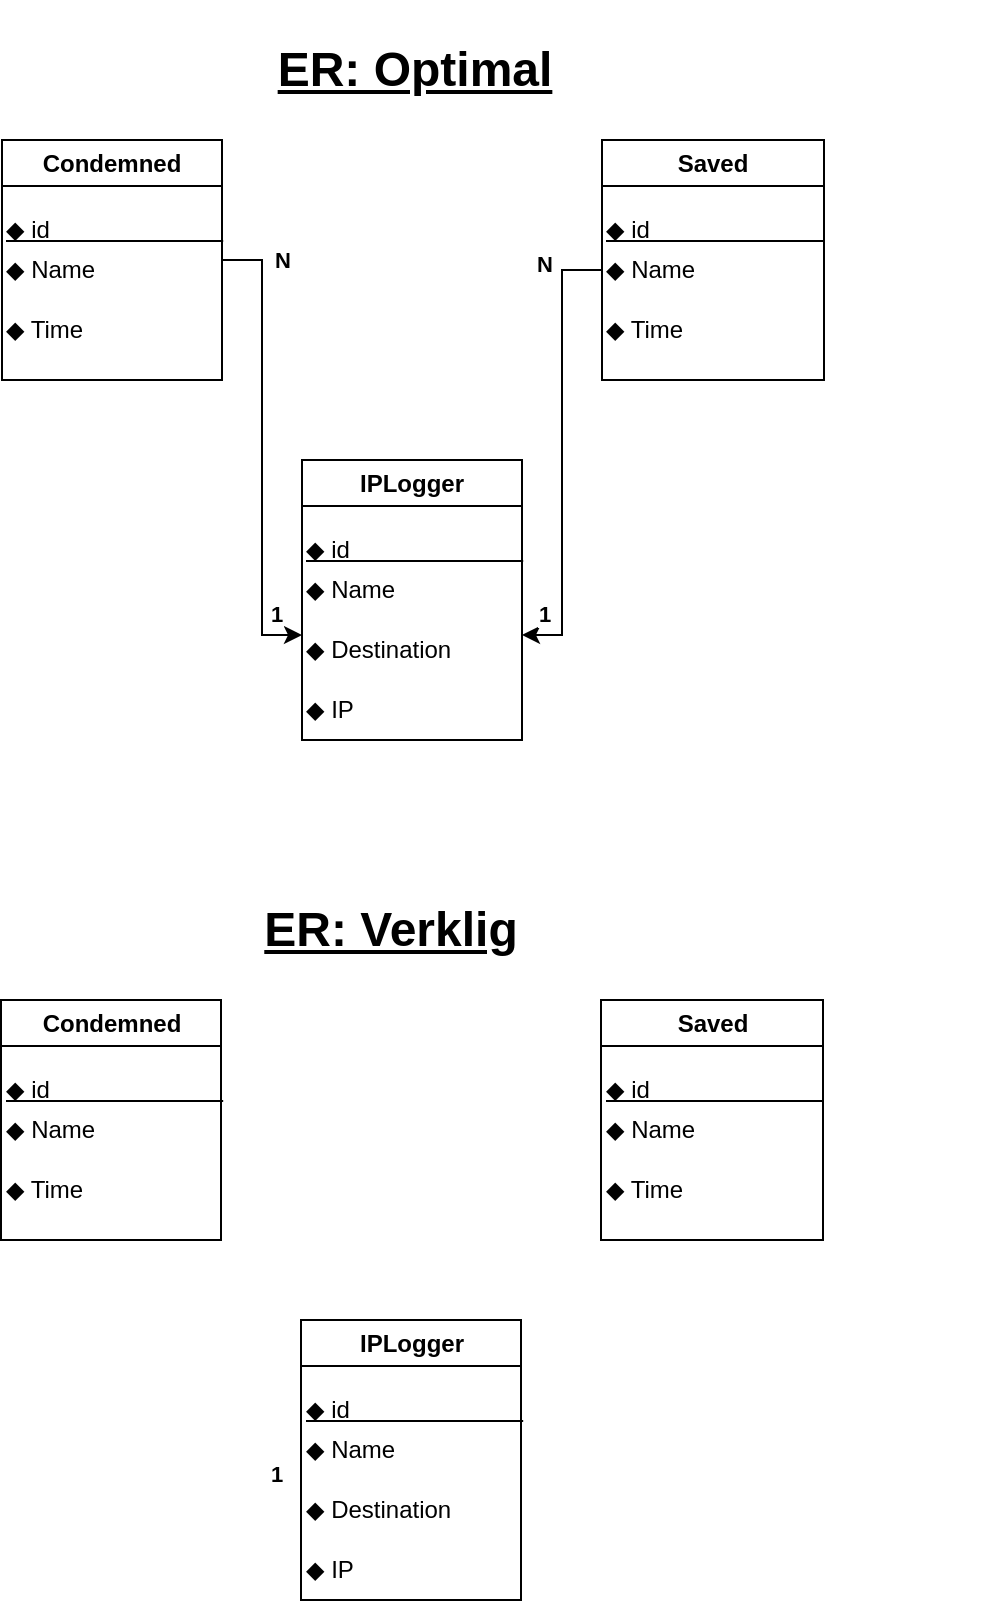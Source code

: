<mxfile version="24.4.6" type="device">
  <diagram name="Sida-1" id="PMAp4x00mKTCaSMPzt4k">
    <mxGraphModel dx="1648" dy="866" grid="1" gridSize="10" guides="1" tooltips="1" connect="1" arrows="1" fold="1" page="1" pageScale="1" pageWidth="827" pageHeight="1169" background="#FFFFFF" math="0" shadow="0">
      <root>
        <mxCell id="0" />
        <mxCell id="1" parent="0" />
        <mxCell id="Nx-WTrkzFlIJL_QPD2IQ-19" style="edgeStyle=orthogonalEdgeStyle;rounded=0;orthogonalLoop=1;jettySize=auto;html=1;entryX=0;entryY=0.25;entryDx=0;entryDy=0;" edge="1" parent="1" source="Nx-WTrkzFlIJL_QPD2IQ-1" target="Nx-WTrkzFlIJL_QPD2IQ-13">
          <mxGeometry relative="1" as="geometry" />
        </mxCell>
        <mxCell id="Nx-WTrkzFlIJL_QPD2IQ-22" value="&lt;b&gt;N&lt;/b&gt;" style="edgeLabel;html=1;align=center;verticalAlign=middle;resizable=0;points=[];" vertex="1" connectable="0" parent="Nx-WTrkzFlIJL_QPD2IQ-19">
          <mxGeometry x="-0.631" y="3" relative="1" as="geometry">
            <mxPoint x="7" y="-22" as="offset" />
          </mxGeometry>
        </mxCell>
        <mxCell id="Nx-WTrkzFlIJL_QPD2IQ-1" value="Condemned" style="swimlane;whiteSpace=wrap;html=1;" vertex="1" parent="1">
          <mxGeometry x="208" y="110" width="110" height="120" as="geometry" />
        </mxCell>
        <mxCell id="Nx-WTrkzFlIJL_QPD2IQ-2" value="&lt;u&gt;◆ id&amp;nbsp; &amp;nbsp; &amp;nbsp; &amp;nbsp; &amp;nbsp; &amp;nbsp; &amp;nbsp; &amp;nbsp; &amp;nbsp; &amp;nbsp; &amp;nbsp; &amp;nbsp; &amp;nbsp;&amp;nbsp;&lt;span style=&quot;white-space: pre;&quot;&gt;&#x9;&lt;/span&gt;&lt;span style=&quot;white-space: pre;&quot;&gt;&#x9;&lt;/span&gt;&lt;span style=&quot;white-space: pre;&quot;&gt;&#x9;&lt;/span&gt;&lt;/u&gt;" style="text;html=1;align=left;verticalAlign=middle;whiteSpace=wrap;rounded=0;" vertex="1" parent="Nx-WTrkzFlIJL_QPD2IQ-1">
          <mxGeometry y="30" width="200" height="30" as="geometry" />
        </mxCell>
        <mxCell id="Nx-WTrkzFlIJL_QPD2IQ-3" value="◆ Name" style="text;html=1;align=left;verticalAlign=middle;whiteSpace=wrap;rounded=0;" vertex="1" parent="Nx-WTrkzFlIJL_QPD2IQ-1">
          <mxGeometry y="50" width="110" height="30" as="geometry" />
        </mxCell>
        <mxCell id="Nx-WTrkzFlIJL_QPD2IQ-5" value="◆ Time" style="text;html=1;align=left;verticalAlign=middle;whiteSpace=wrap;rounded=0;" vertex="1" parent="Nx-WTrkzFlIJL_QPD2IQ-1">
          <mxGeometry y="80" width="110" height="30" as="geometry" />
        </mxCell>
        <mxCell id="Nx-WTrkzFlIJL_QPD2IQ-6" value="Saved" style="swimlane;whiteSpace=wrap;html=1;" vertex="1" parent="1">
          <mxGeometry x="508" y="110" width="111" height="120" as="geometry" />
        </mxCell>
        <mxCell id="Nx-WTrkzFlIJL_QPD2IQ-7" value="&lt;u&gt;◆ id&amp;nbsp; &amp;nbsp; &amp;nbsp; &amp;nbsp; &amp;nbsp; &amp;nbsp; &amp;nbsp; &amp;nbsp; &amp;nbsp; &amp;nbsp; &amp;nbsp; &amp;nbsp; &amp;nbsp;&amp;nbsp;&lt;span style=&quot;white-space: pre;&quot;&gt;&#x9;&lt;/span&gt;&lt;span style=&quot;white-space: pre;&quot;&gt;&#x9;&lt;/span&gt;&lt;span style=&quot;white-space: pre;&quot;&gt;&#x9;&lt;/span&gt;&lt;/u&gt;" style="text;html=1;align=left;verticalAlign=middle;whiteSpace=wrap;rounded=0;" vertex="1" parent="Nx-WTrkzFlIJL_QPD2IQ-6">
          <mxGeometry y="30" width="200" height="30" as="geometry" />
        </mxCell>
        <mxCell id="Nx-WTrkzFlIJL_QPD2IQ-8" value="◆ Name" style="text;html=1;align=left;verticalAlign=middle;whiteSpace=wrap;rounded=0;" vertex="1" parent="Nx-WTrkzFlIJL_QPD2IQ-6">
          <mxGeometry y="50" width="110" height="30" as="geometry" />
        </mxCell>
        <mxCell id="Nx-WTrkzFlIJL_QPD2IQ-9" value="◆ Time" style="text;html=1;align=left;verticalAlign=middle;whiteSpace=wrap;rounded=0;" vertex="1" parent="Nx-WTrkzFlIJL_QPD2IQ-6">
          <mxGeometry y="80" width="110" height="30" as="geometry" />
        </mxCell>
        <mxCell id="Nx-WTrkzFlIJL_QPD2IQ-10" value="IPLogger" style="swimlane;whiteSpace=wrap;html=1;" vertex="1" parent="1">
          <mxGeometry x="358" y="270" width="110" height="140" as="geometry" />
        </mxCell>
        <mxCell id="Nx-WTrkzFlIJL_QPD2IQ-11" value="&lt;u&gt;◆ id&amp;nbsp; &amp;nbsp; &amp;nbsp; &amp;nbsp; &amp;nbsp; &amp;nbsp; &amp;nbsp; &amp;nbsp; &amp;nbsp; &amp;nbsp; &amp;nbsp; &amp;nbsp; &amp;nbsp;&amp;nbsp;&lt;span style=&quot;white-space: pre;&quot;&gt;&#x9;&lt;/span&gt;&lt;span style=&quot;white-space: pre;&quot;&gt;&#x9;&lt;/span&gt;&lt;span style=&quot;white-space: pre;&quot;&gt;&#x9;&lt;/span&gt;&lt;/u&gt;" style="text;html=1;align=left;verticalAlign=middle;whiteSpace=wrap;rounded=0;" vertex="1" parent="Nx-WTrkzFlIJL_QPD2IQ-10">
          <mxGeometry y="30" width="200" height="30" as="geometry" />
        </mxCell>
        <mxCell id="Nx-WTrkzFlIJL_QPD2IQ-12" value="◆ Name" style="text;html=1;align=left;verticalAlign=middle;whiteSpace=wrap;rounded=0;" vertex="1" parent="Nx-WTrkzFlIJL_QPD2IQ-10">
          <mxGeometry y="50" width="110" height="30" as="geometry" />
        </mxCell>
        <mxCell id="Nx-WTrkzFlIJL_QPD2IQ-13" value="◆ Destination" style="text;html=1;align=left;verticalAlign=middle;whiteSpace=wrap;rounded=0;" vertex="1" parent="Nx-WTrkzFlIJL_QPD2IQ-10">
          <mxGeometry y="80" width="110" height="30" as="geometry" />
        </mxCell>
        <mxCell id="Nx-WTrkzFlIJL_QPD2IQ-14" value="◆ IP" style="text;html=1;align=left;verticalAlign=middle;whiteSpace=wrap;rounded=0;" vertex="1" parent="Nx-WTrkzFlIJL_QPD2IQ-10">
          <mxGeometry y="110" width="110" height="30" as="geometry" />
        </mxCell>
        <mxCell id="Nx-WTrkzFlIJL_QPD2IQ-21" style="edgeStyle=orthogonalEdgeStyle;rounded=0;orthogonalLoop=1;jettySize=auto;html=1;exitX=0;exitY=0.5;exitDx=0;exitDy=0;entryX=1;entryY=0.25;entryDx=0;entryDy=0;" edge="1" parent="1" source="Nx-WTrkzFlIJL_QPD2IQ-8" target="Nx-WTrkzFlIJL_QPD2IQ-13">
          <mxGeometry relative="1" as="geometry" />
        </mxCell>
        <mxCell id="Nx-WTrkzFlIJL_QPD2IQ-23" value="&lt;b&gt;N&lt;/b&gt;" style="edgeLabel;html=1;align=center;verticalAlign=middle;resizable=0;points=[];" vertex="1" connectable="0" parent="1">
          <mxGeometry x="402" y="185" as="geometry">
            <mxPoint x="77" y="-13" as="offset" />
          </mxGeometry>
        </mxCell>
        <mxCell id="Nx-WTrkzFlIJL_QPD2IQ-25" value="&lt;b&gt;1&lt;/b&gt;" style="edgeLabel;html=1;align=center;verticalAlign=middle;resizable=0;points=[];" vertex="1" connectable="0" parent="1">
          <mxGeometry x="402" y="360" as="geometry">
            <mxPoint x="77" y="-13" as="offset" />
          </mxGeometry>
        </mxCell>
        <mxCell id="Nx-WTrkzFlIJL_QPD2IQ-26" value="&lt;b&gt;1&lt;/b&gt;" style="edgeLabel;html=1;align=center;verticalAlign=middle;resizable=0;points=[];" vertex="1" connectable="0" parent="1">
          <mxGeometry x="268" y="360" as="geometry">
            <mxPoint x="77" y="-13" as="offset" />
          </mxGeometry>
        </mxCell>
        <mxCell id="Nx-WTrkzFlIJL_QPD2IQ-27" value="&lt;h1&gt;&lt;b&gt;&lt;u&gt;ER: Optimal&lt;/u&gt;&lt;/b&gt;&lt;/h1&gt;" style="text;html=1;align=center;verticalAlign=middle;resizable=0;points=[];autosize=1;strokeColor=none;fillColor=none;" vertex="1" parent="1">
          <mxGeometry x="334" y="40" width="160" height="70" as="geometry" />
        </mxCell>
        <mxCell id="Nx-WTrkzFlIJL_QPD2IQ-29" value="&lt;h1&gt;&lt;b&gt;&lt;u&gt;ER: Verklig&lt;/u&gt;&lt;/b&gt;&lt;/h1&gt;" style="text;html=1;align=center;verticalAlign=middle;resizable=0;points=[];autosize=1;strokeColor=none;fillColor=none;" vertex="1" parent="1">
          <mxGeometry x="326.5" y="470" width="150" height="70" as="geometry" />
        </mxCell>
        <mxCell id="Nx-WTrkzFlIJL_QPD2IQ-32" value="Condemned" style="swimlane;whiteSpace=wrap;html=1;" vertex="1" parent="1">
          <mxGeometry x="207.5" y="540" width="110" height="120" as="geometry" />
        </mxCell>
        <mxCell id="Nx-WTrkzFlIJL_QPD2IQ-33" value="&lt;u&gt;◆ id&amp;nbsp; &amp;nbsp; &amp;nbsp; &amp;nbsp; &amp;nbsp; &amp;nbsp; &amp;nbsp; &amp;nbsp; &amp;nbsp; &amp;nbsp; &amp;nbsp; &amp;nbsp; &amp;nbsp;&amp;nbsp;&lt;span style=&quot;white-space: pre;&quot;&gt;&#x9;&lt;/span&gt;&lt;span style=&quot;white-space: pre;&quot;&gt;&#x9;&lt;/span&gt;&lt;span style=&quot;white-space: pre;&quot;&gt;&#x9;&lt;/span&gt;&lt;/u&gt;" style="text;html=1;align=left;verticalAlign=middle;whiteSpace=wrap;rounded=0;" vertex="1" parent="Nx-WTrkzFlIJL_QPD2IQ-32">
          <mxGeometry y="30" width="200" height="30" as="geometry" />
        </mxCell>
        <mxCell id="Nx-WTrkzFlIJL_QPD2IQ-34" value="◆ Name" style="text;html=1;align=left;verticalAlign=middle;whiteSpace=wrap;rounded=0;" vertex="1" parent="Nx-WTrkzFlIJL_QPD2IQ-32">
          <mxGeometry y="50" width="110" height="30" as="geometry" />
        </mxCell>
        <mxCell id="Nx-WTrkzFlIJL_QPD2IQ-35" value="◆ Time" style="text;html=1;align=left;verticalAlign=middle;whiteSpace=wrap;rounded=0;" vertex="1" parent="Nx-WTrkzFlIJL_QPD2IQ-32">
          <mxGeometry y="80" width="110" height="30" as="geometry" />
        </mxCell>
        <mxCell id="Nx-WTrkzFlIJL_QPD2IQ-36" value="Saved" style="swimlane;whiteSpace=wrap;html=1;" vertex="1" parent="1">
          <mxGeometry x="507.5" y="540" width="111" height="120" as="geometry" />
        </mxCell>
        <mxCell id="Nx-WTrkzFlIJL_QPD2IQ-37" value="&lt;u&gt;◆ id&amp;nbsp; &amp;nbsp; &amp;nbsp; &amp;nbsp; &amp;nbsp; &amp;nbsp; &amp;nbsp; &amp;nbsp; &amp;nbsp; &amp;nbsp; &amp;nbsp; &amp;nbsp; &amp;nbsp;&amp;nbsp;&lt;span style=&quot;white-space: pre;&quot;&gt;&#x9;&lt;/span&gt;&lt;span style=&quot;white-space: pre;&quot;&gt;&#x9;&lt;/span&gt;&lt;span style=&quot;white-space: pre;&quot;&gt;&#x9;&lt;/span&gt;&lt;/u&gt;" style="text;html=1;align=left;verticalAlign=middle;whiteSpace=wrap;rounded=0;" vertex="1" parent="Nx-WTrkzFlIJL_QPD2IQ-36">
          <mxGeometry y="30" width="200" height="30" as="geometry" />
        </mxCell>
        <mxCell id="Nx-WTrkzFlIJL_QPD2IQ-38" value="◆ Name" style="text;html=1;align=left;verticalAlign=middle;whiteSpace=wrap;rounded=0;" vertex="1" parent="Nx-WTrkzFlIJL_QPD2IQ-36">
          <mxGeometry y="50" width="110" height="30" as="geometry" />
        </mxCell>
        <mxCell id="Nx-WTrkzFlIJL_QPD2IQ-39" value="◆ Time" style="text;html=1;align=left;verticalAlign=middle;whiteSpace=wrap;rounded=0;" vertex="1" parent="Nx-WTrkzFlIJL_QPD2IQ-36">
          <mxGeometry y="80" width="110" height="30" as="geometry" />
        </mxCell>
        <mxCell id="Nx-WTrkzFlIJL_QPD2IQ-40" value="IPLogger" style="swimlane;whiteSpace=wrap;html=1;" vertex="1" parent="1">
          <mxGeometry x="357.5" y="700" width="110" height="140" as="geometry" />
        </mxCell>
        <mxCell id="Nx-WTrkzFlIJL_QPD2IQ-41" value="&lt;u&gt;◆ id&amp;nbsp; &amp;nbsp; &amp;nbsp; &amp;nbsp; &amp;nbsp; &amp;nbsp; &amp;nbsp; &amp;nbsp; &amp;nbsp; &amp;nbsp; &amp;nbsp; &amp;nbsp; &amp;nbsp;&amp;nbsp;&lt;span style=&quot;white-space: pre;&quot;&gt;&#x9;&lt;/span&gt;&lt;span style=&quot;white-space: pre;&quot;&gt;&#x9;&lt;/span&gt;&lt;span style=&quot;white-space: pre;&quot;&gt;&#x9;&lt;/span&gt;&lt;/u&gt;" style="text;html=1;align=left;verticalAlign=middle;whiteSpace=wrap;rounded=0;" vertex="1" parent="Nx-WTrkzFlIJL_QPD2IQ-40">
          <mxGeometry y="30" width="200" height="30" as="geometry" />
        </mxCell>
        <mxCell id="Nx-WTrkzFlIJL_QPD2IQ-42" value="◆ Name" style="text;html=1;align=left;verticalAlign=middle;whiteSpace=wrap;rounded=0;" vertex="1" parent="Nx-WTrkzFlIJL_QPD2IQ-40">
          <mxGeometry y="50" width="110" height="30" as="geometry" />
        </mxCell>
        <mxCell id="Nx-WTrkzFlIJL_QPD2IQ-43" value="◆ Destination" style="text;html=1;align=left;verticalAlign=middle;whiteSpace=wrap;rounded=0;" vertex="1" parent="Nx-WTrkzFlIJL_QPD2IQ-40">
          <mxGeometry y="80" width="110" height="30" as="geometry" />
        </mxCell>
        <mxCell id="Nx-WTrkzFlIJL_QPD2IQ-44" value="◆ IP" style="text;html=1;align=left;verticalAlign=middle;whiteSpace=wrap;rounded=0;" vertex="1" parent="Nx-WTrkzFlIJL_QPD2IQ-40">
          <mxGeometry y="110" width="110" height="30" as="geometry" />
        </mxCell>
        <mxCell id="Nx-WTrkzFlIJL_QPD2IQ-48" value="&lt;b&gt;1&lt;/b&gt;" style="edgeLabel;html=1;align=center;verticalAlign=middle;resizable=0;points=[];" vertex="1" connectable="0" parent="1">
          <mxGeometry x="267.5" y="790" as="geometry">
            <mxPoint x="77" y="-13" as="offset" />
          </mxGeometry>
        </mxCell>
      </root>
    </mxGraphModel>
  </diagram>
</mxfile>
